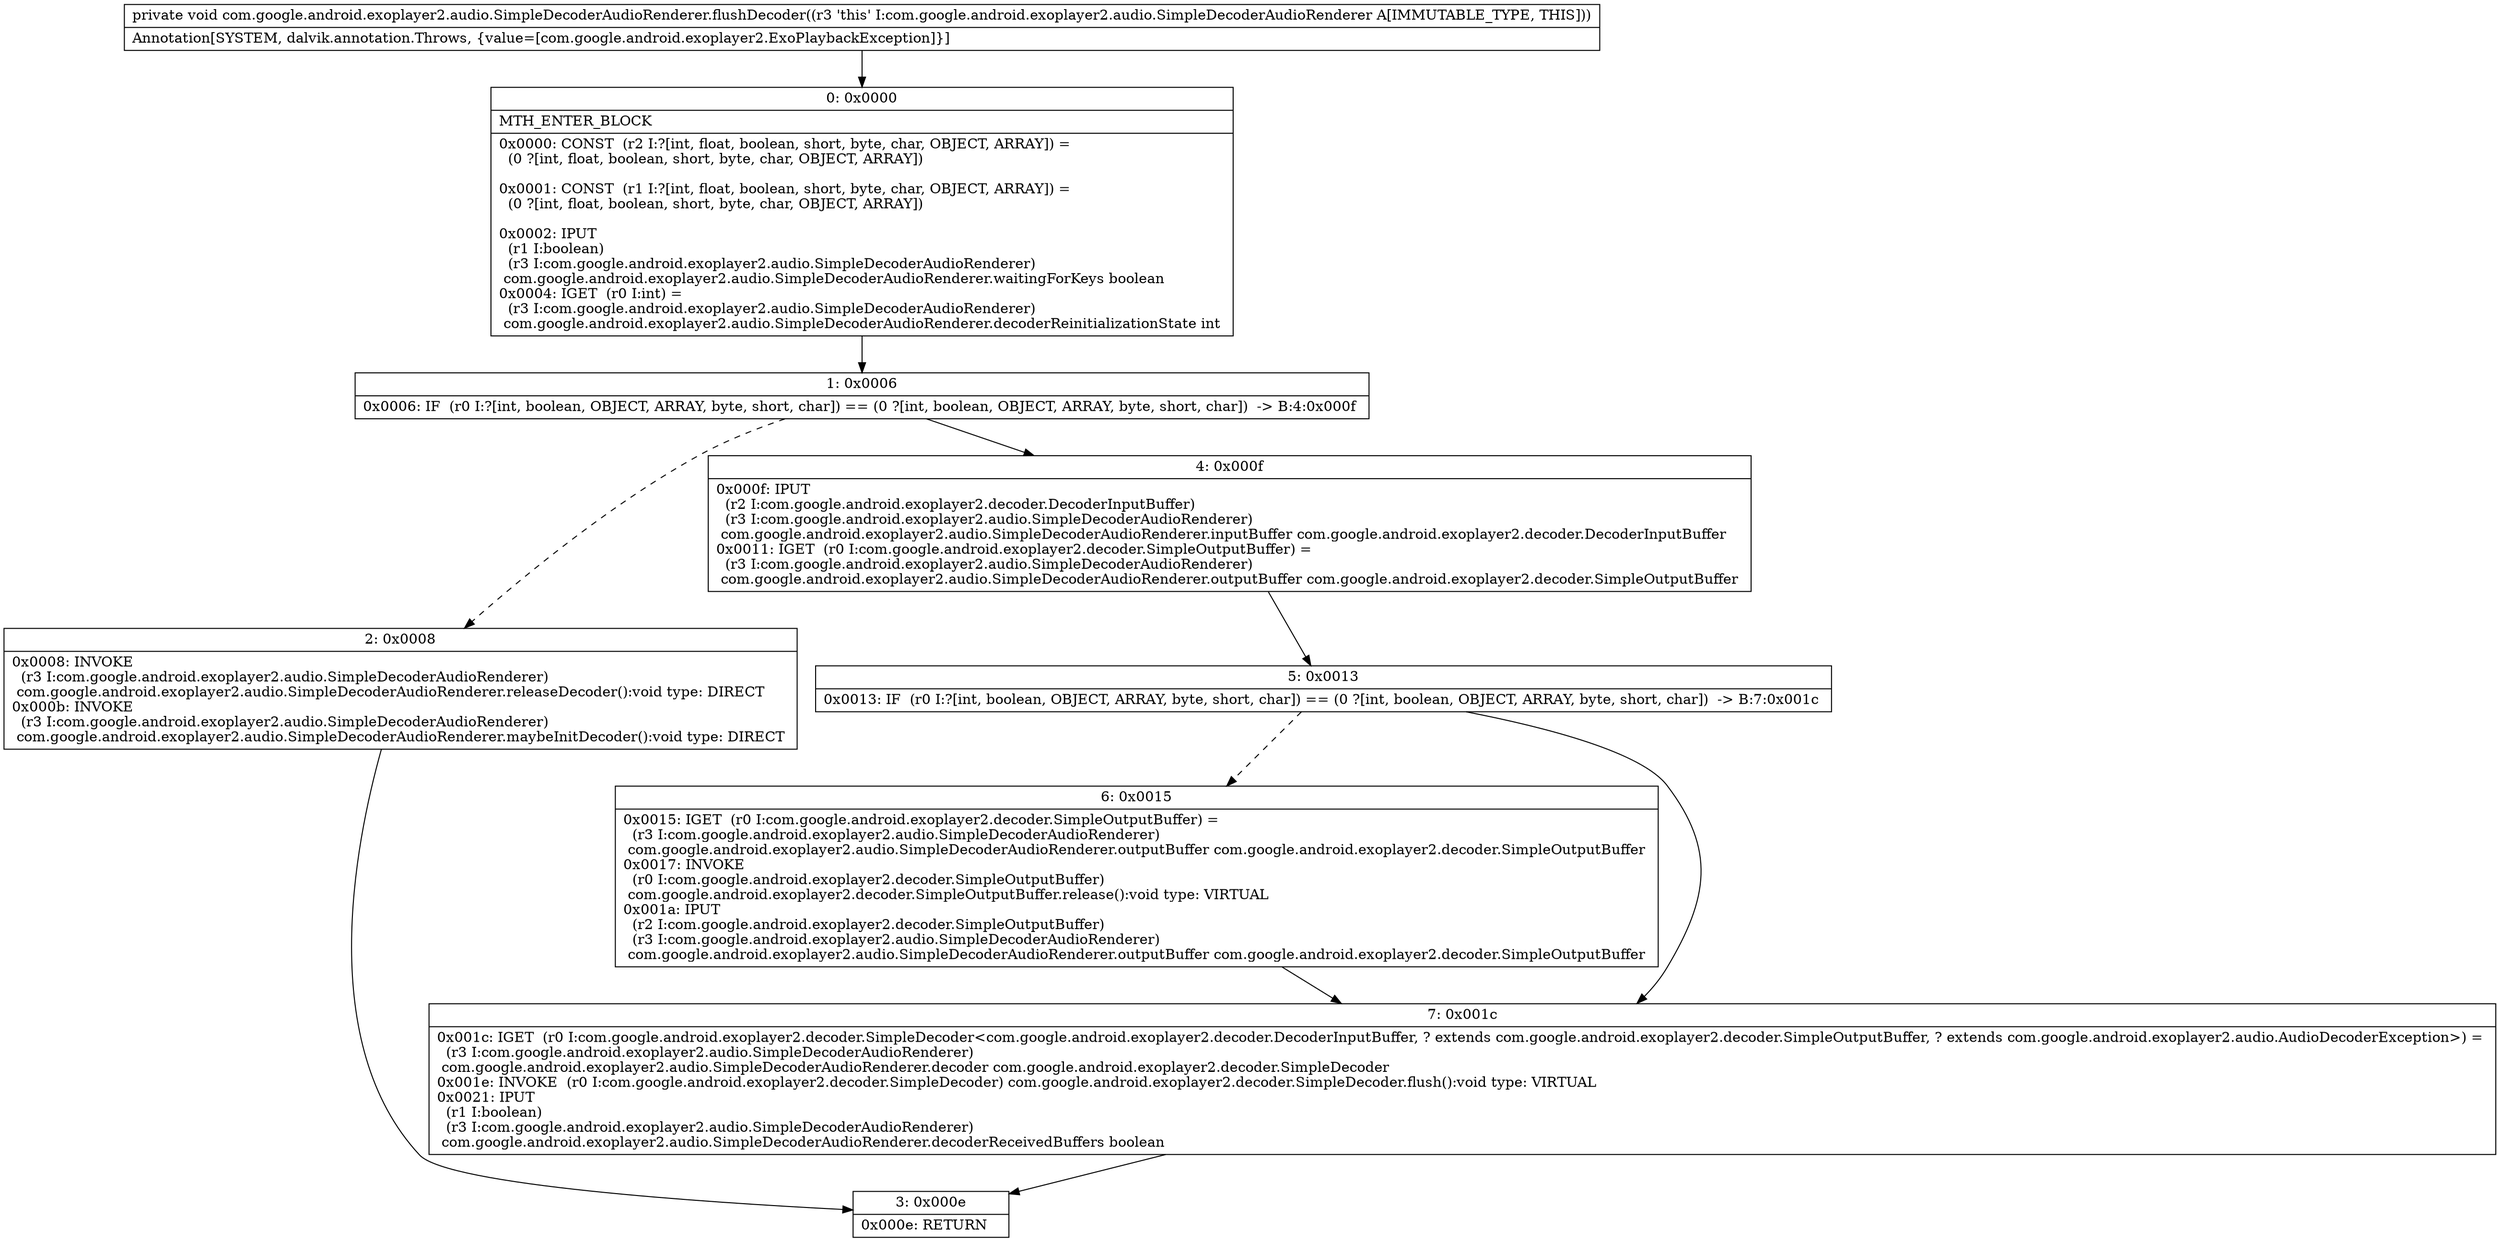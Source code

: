 digraph "CFG forcom.google.android.exoplayer2.audio.SimpleDecoderAudioRenderer.flushDecoder()V" {
Node_0 [shape=record,label="{0\:\ 0x0000|MTH_ENTER_BLOCK\l|0x0000: CONST  (r2 I:?[int, float, boolean, short, byte, char, OBJECT, ARRAY]) = \l  (0 ?[int, float, boolean, short, byte, char, OBJECT, ARRAY])\l \l0x0001: CONST  (r1 I:?[int, float, boolean, short, byte, char, OBJECT, ARRAY]) = \l  (0 ?[int, float, boolean, short, byte, char, OBJECT, ARRAY])\l \l0x0002: IPUT  \l  (r1 I:boolean)\l  (r3 I:com.google.android.exoplayer2.audio.SimpleDecoderAudioRenderer)\l com.google.android.exoplayer2.audio.SimpleDecoderAudioRenderer.waitingForKeys boolean \l0x0004: IGET  (r0 I:int) = \l  (r3 I:com.google.android.exoplayer2.audio.SimpleDecoderAudioRenderer)\l com.google.android.exoplayer2.audio.SimpleDecoderAudioRenderer.decoderReinitializationState int \l}"];
Node_1 [shape=record,label="{1\:\ 0x0006|0x0006: IF  (r0 I:?[int, boolean, OBJECT, ARRAY, byte, short, char]) == (0 ?[int, boolean, OBJECT, ARRAY, byte, short, char])  \-\> B:4:0x000f \l}"];
Node_2 [shape=record,label="{2\:\ 0x0008|0x0008: INVOKE  \l  (r3 I:com.google.android.exoplayer2.audio.SimpleDecoderAudioRenderer)\l com.google.android.exoplayer2.audio.SimpleDecoderAudioRenderer.releaseDecoder():void type: DIRECT \l0x000b: INVOKE  \l  (r3 I:com.google.android.exoplayer2.audio.SimpleDecoderAudioRenderer)\l com.google.android.exoplayer2.audio.SimpleDecoderAudioRenderer.maybeInitDecoder():void type: DIRECT \l}"];
Node_3 [shape=record,label="{3\:\ 0x000e|0x000e: RETURN   \l}"];
Node_4 [shape=record,label="{4\:\ 0x000f|0x000f: IPUT  \l  (r2 I:com.google.android.exoplayer2.decoder.DecoderInputBuffer)\l  (r3 I:com.google.android.exoplayer2.audio.SimpleDecoderAudioRenderer)\l com.google.android.exoplayer2.audio.SimpleDecoderAudioRenderer.inputBuffer com.google.android.exoplayer2.decoder.DecoderInputBuffer \l0x0011: IGET  (r0 I:com.google.android.exoplayer2.decoder.SimpleOutputBuffer) = \l  (r3 I:com.google.android.exoplayer2.audio.SimpleDecoderAudioRenderer)\l com.google.android.exoplayer2.audio.SimpleDecoderAudioRenderer.outputBuffer com.google.android.exoplayer2.decoder.SimpleOutputBuffer \l}"];
Node_5 [shape=record,label="{5\:\ 0x0013|0x0013: IF  (r0 I:?[int, boolean, OBJECT, ARRAY, byte, short, char]) == (0 ?[int, boolean, OBJECT, ARRAY, byte, short, char])  \-\> B:7:0x001c \l}"];
Node_6 [shape=record,label="{6\:\ 0x0015|0x0015: IGET  (r0 I:com.google.android.exoplayer2.decoder.SimpleOutputBuffer) = \l  (r3 I:com.google.android.exoplayer2.audio.SimpleDecoderAudioRenderer)\l com.google.android.exoplayer2.audio.SimpleDecoderAudioRenderer.outputBuffer com.google.android.exoplayer2.decoder.SimpleOutputBuffer \l0x0017: INVOKE  \l  (r0 I:com.google.android.exoplayer2.decoder.SimpleOutputBuffer)\l com.google.android.exoplayer2.decoder.SimpleOutputBuffer.release():void type: VIRTUAL \l0x001a: IPUT  \l  (r2 I:com.google.android.exoplayer2.decoder.SimpleOutputBuffer)\l  (r3 I:com.google.android.exoplayer2.audio.SimpleDecoderAudioRenderer)\l com.google.android.exoplayer2.audio.SimpleDecoderAudioRenderer.outputBuffer com.google.android.exoplayer2.decoder.SimpleOutputBuffer \l}"];
Node_7 [shape=record,label="{7\:\ 0x001c|0x001c: IGET  (r0 I:com.google.android.exoplayer2.decoder.SimpleDecoder\<com.google.android.exoplayer2.decoder.DecoderInputBuffer, ? extends com.google.android.exoplayer2.decoder.SimpleOutputBuffer, ? extends com.google.android.exoplayer2.audio.AudioDecoderException\>) = \l  (r3 I:com.google.android.exoplayer2.audio.SimpleDecoderAudioRenderer)\l com.google.android.exoplayer2.audio.SimpleDecoderAudioRenderer.decoder com.google.android.exoplayer2.decoder.SimpleDecoder \l0x001e: INVOKE  (r0 I:com.google.android.exoplayer2.decoder.SimpleDecoder) com.google.android.exoplayer2.decoder.SimpleDecoder.flush():void type: VIRTUAL \l0x0021: IPUT  \l  (r1 I:boolean)\l  (r3 I:com.google.android.exoplayer2.audio.SimpleDecoderAudioRenderer)\l com.google.android.exoplayer2.audio.SimpleDecoderAudioRenderer.decoderReceivedBuffers boolean \l}"];
MethodNode[shape=record,label="{private void com.google.android.exoplayer2.audio.SimpleDecoderAudioRenderer.flushDecoder((r3 'this' I:com.google.android.exoplayer2.audio.SimpleDecoderAudioRenderer A[IMMUTABLE_TYPE, THIS]))  | Annotation[SYSTEM, dalvik.annotation.Throws, \{value=[com.google.android.exoplayer2.ExoPlaybackException]\}]\l}"];
MethodNode -> Node_0;
Node_0 -> Node_1;
Node_1 -> Node_2[style=dashed];
Node_1 -> Node_4;
Node_2 -> Node_3;
Node_4 -> Node_5;
Node_5 -> Node_6[style=dashed];
Node_5 -> Node_7;
Node_6 -> Node_7;
Node_7 -> Node_3;
}


